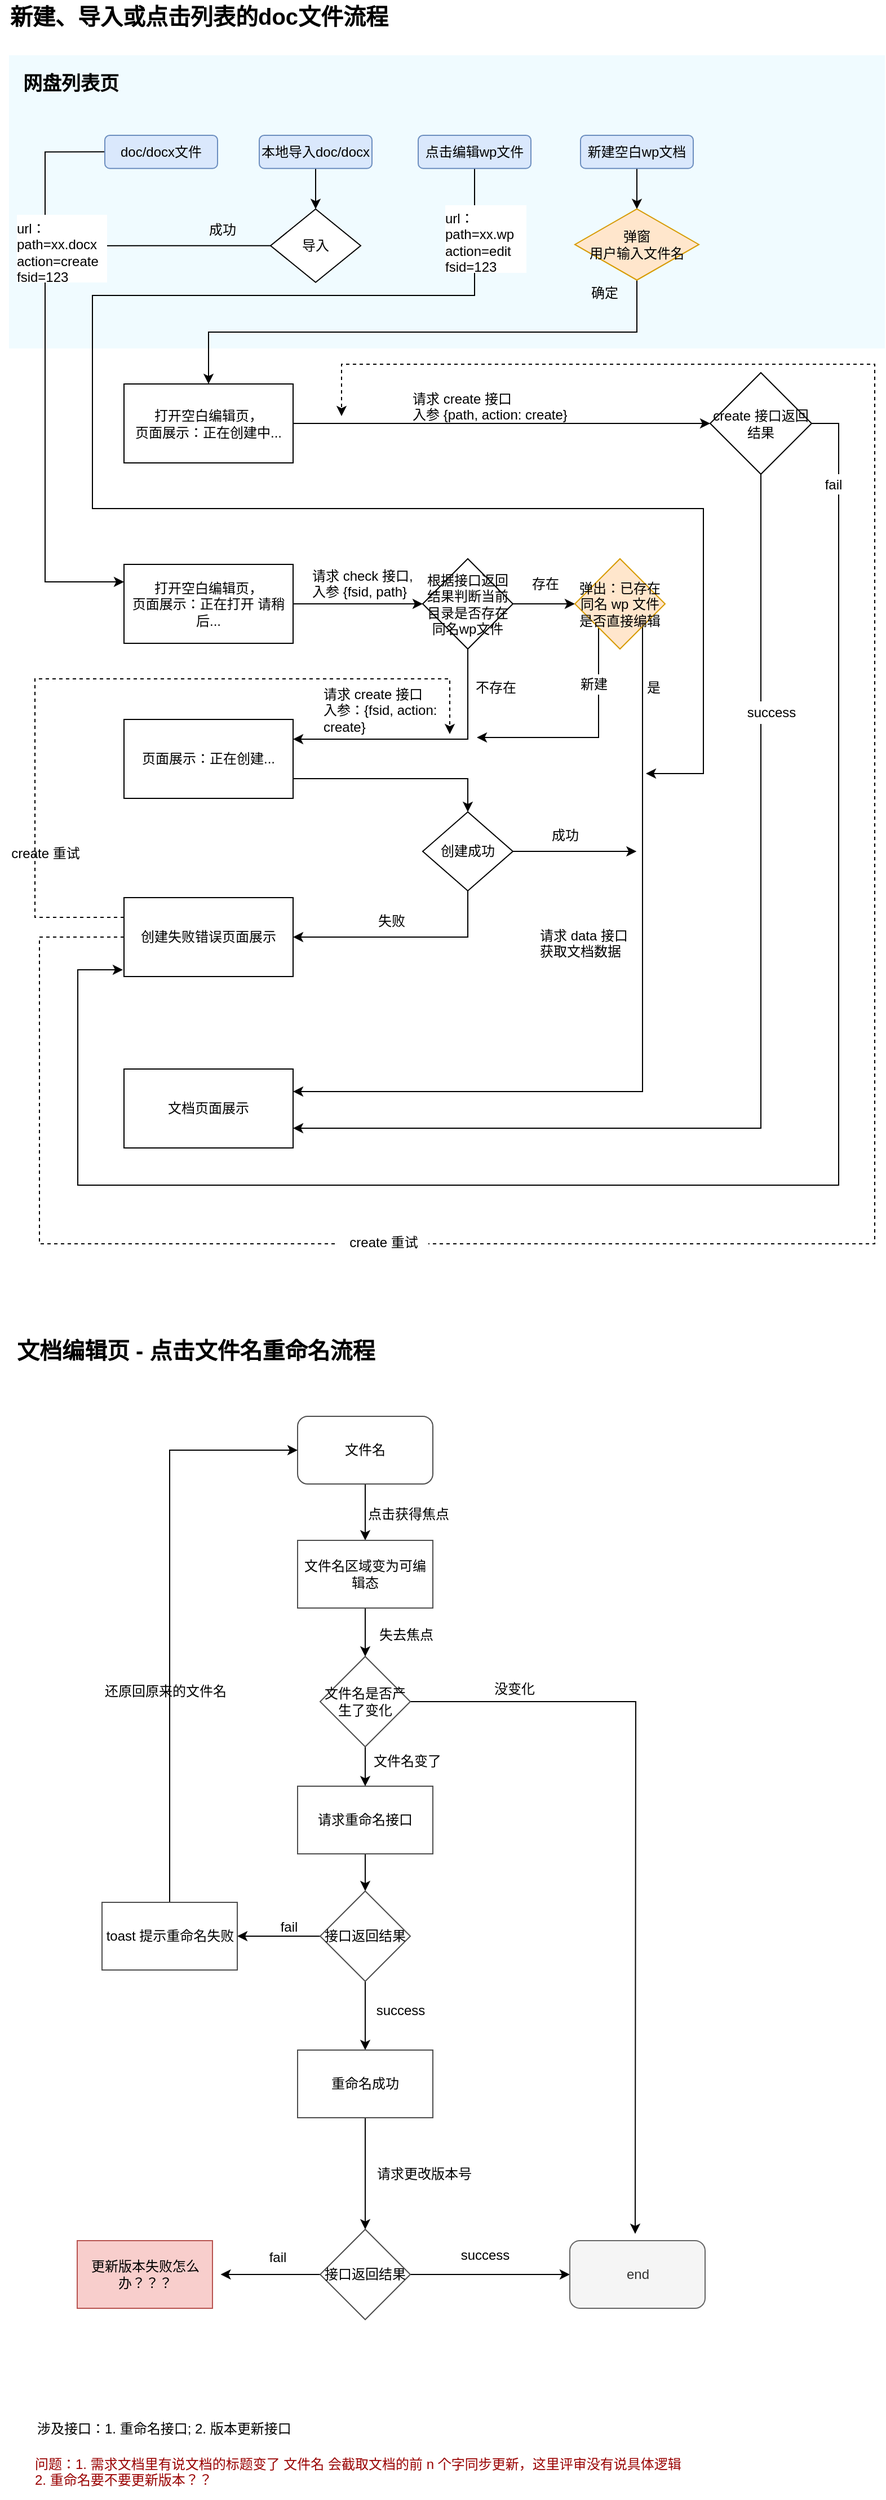 <mxfile version="13.1.12" type="github">
  <diagram id="Zyiit8WRXVwheUQ-SJ99" name="Page-1">
    <mxGraphModel dx="1455" dy="783" grid="0" gridSize="10" guides="1" tooltips="1" connect="1" arrows="1" fold="1" page="1" pageScale="1" pageWidth="827" pageHeight="1169" math="0" shadow="0">
      <root>
        <mxCell id="0" />
        <mxCell id="1" parent="0" />
        <mxCell id="uxCuHHejZAC-gQjQRYmj-120" value="" style="rounded=0;whiteSpace=wrap;html=1;fillColor=#F0FBFF;fontSize=12;dashed=1;strokeColor=none;" parent="1" vertex="1">
          <mxGeometry x="25" y="74" width="777" height="260" as="geometry" />
        </mxCell>
        <mxCell id="uxCuHHejZAC-gQjQRYmj-5" style="edgeStyle=orthogonalEdgeStyle;rounded=0;orthogonalLoop=1;jettySize=auto;html=1;exitX=0.5;exitY=1;exitDx=0;exitDy=0;" parent="1" source="uxCuHHejZAC-gQjQRYmj-1" edge="1">
          <mxGeometry relative="1" as="geometry">
            <mxPoint x="590" y="711" as="targetPoint" />
            <Array as="points">
              <mxPoint x="438" y="287" />
              <mxPoint x="99" y="287" />
              <mxPoint x="99" y="476" />
              <mxPoint x="641" y="476" />
              <mxPoint x="641" y="711" />
            </Array>
          </mxGeometry>
        </mxCell>
        <mxCell id="uxCuHHejZAC-gQjQRYmj-1" value="点击编辑wp文件" style="rounded=1;whiteSpace=wrap;html=1;fillColor=#dae8fc;strokeColor=#6c8ebf;" parent="1" vertex="1">
          <mxGeometry x="388" y="145" width="100" height="29.37" as="geometry" />
        </mxCell>
        <mxCell id="XxC4l4LAaYLKOjhg_-a7-9" style="edgeStyle=orthogonalEdgeStyle;rounded=0;orthogonalLoop=1;jettySize=auto;html=1;entryX=0.5;entryY=0;entryDx=0;entryDy=0;fontSize=20;exitX=0.5;exitY=1;exitDx=0;exitDy=0;" edge="1" parent="1" source="XxC4l4LAaYLKOjhg_-a7-12" target="uxCuHHejZAC-gQjQRYmj-22">
          <mxGeometry relative="1" as="geometry" />
        </mxCell>
        <mxCell id="uxCuHHejZAC-gQjQRYmj-20" value="确定" style="text;html=1;align=center;verticalAlign=middle;resizable=0;points=[];autosize=1;" parent="1" vertex="1">
          <mxGeometry x="533" y="275.37" width="40" height="20" as="geometry" />
        </mxCell>
        <mxCell id="uxCuHHejZAC-gQjQRYmj-26" value="" style="edgeStyle=orthogonalEdgeStyle;rounded=0;orthogonalLoop=1;jettySize=auto;html=1;entryX=0;entryY=0.5;entryDx=0;entryDy=0;" parent="1" source="uxCuHHejZAC-gQjQRYmj-22" target="uxCuHHejZAC-gQjQRYmj-25" edge="1">
          <mxGeometry relative="1" as="geometry">
            <Array as="points" />
          </mxGeometry>
        </mxCell>
        <mxCell id="uxCuHHejZAC-gQjQRYmj-22" value="&lt;span&gt;打开空白编辑页，&lt;br&gt;&lt;/span&gt;页面展示：正在创建中..." style="rounded=0;whiteSpace=wrap;html=1;" parent="1" vertex="1">
          <mxGeometry x="127" y="365.5" width="150" height="70" as="geometry" />
        </mxCell>
        <mxCell id="XxC4l4LAaYLKOjhg_-a7-23" style="edgeStyle=orthogonalEdgeStyle;rounded=0;orthogonalLoop=1;jettySize=auto;html=1;entryX=0.5;entryY=0;entryDx=0;entryDy=0;fontSize=12;exitX=1;exitY=0.75;exitDx=0;exitDy=0;" edge="1" parent="1" source="uxCuHHejZAC-gQjQRYmj-51" target="uxCuHHejZAC-gQjQRYmj-87">
          <mxGeometry relative="1" as="geometry" />
        </mxCell>
        <mxCell id="uxCuHHejZAC-gQjQRYmj-51" value="页面展示：正在创建..." style="rounded=0;whiteSpace=wrap;html=1;" parent="1" vertex="1">
          <mxGeometry x="127" y="663" width="150" height="70" as="geometry" />
        </mxCell>
        <mxCell id="uxCuHHejZAC-gQjQRYmj-36" value="" style="edgeStyle=orthogonalEdgeStyle;rounded=0;orthogonalLoop=1;jettySize=auto;html=1;entryX=1;entryY=0.75;entryDx=0;entryDy=0;exitX=0.5;exitY=1;exitDx=0;exitDy=0;" parent="1" source="uxCuHHejZAC-gQjQRYmj-25" target="uxCuHHejZAC-gQjQRYmj-78" edge="1">
          <mxGeometry relative="1" as="geometry">
            <mxPoint x="562" y="445.5" as="sourcePoint" />
            <mxPoint x="527" y="1065.5" as="targetPoint" />
            <Array as="points">
              <mxPoint x="692" y="1025" />
            </Array>
          </mxGeometry>
        </mxCell>
        <mxCell id="XxC4l4LAaYLKOjhg_-a7-25" style="edgeStyle=orthogonalEdgeStyle;rounded=0;orthogonalLoop=1;jettySize=auto;html=1;fontSize=12;" edge="1" parent="1" source="uxCuHHejZAC-gQjQRYmj-25">
          <mxGeometry relative="1" as="geometry">
            <mxPoint x="126" y="885" as="targetPoint" />
            <Array as="points">
              <mxPoint x="761" y="400" />
              <mxPoint x="761" y="1076" />
              <mxPoint x="86" y="1076" />
              <mxPoint x="86" y="885" />
            </Array>
          </mxGeometry>
        </mxCell>
        <mxCell id="uxCuHHejZAC-gQjQRYmj-25" value="create 接口返回结果" style="rhombus;whiteSpace=wrap;html=1;" parent="1" vertex="1">
          <mxGeometry x="647" y="355.5" width="90" height="90" as="geometry" />
        </mxCell>
        <mxCell id="uxCuHHejZAC-gQjQRYmj-27" style="edgeStyle=orthogonalEdgeStyle;rounded=0;orthogonalLoop=1;jettySize=auto;html=1;exitX=0.5;exitY=1;exitDx=0;exitDy=0;" parent="1" source="uxCuHHejZAC-gQjQRYmj-25" target="uxCuHHejZAC-gQjQRYmj-25" edge="1">
          <mxGeometry relative="1" as="geometry" />
        </mxCell>
        <mxCell id="uxCuHHejZAC-gQjQRYmj-31" value="success" style="text;html=1;align=center;verticalAlign=middle;resizable=0;points=[];autosize=1;fillColor=#ffffff;" parent="1" vertex="1">
          <mxGeometry x="671" y="647" width="60" height="20" as="geometry" />
        </mxCell>
        <mxCell id="uxCuHHejZAC-gQjQRYmj-72" value="" style="edgeStyle=orthogonalEdgeStyle;rounded=0;orthogonalLoop=1;jettySize=auto;html=1;fontSize=12;exitX=0;exitY=0.5;exitDx=0;exitDy=0;" parent="1" source="uxCuHHejZAC-gQjQRYmj-118" target="uxCuHHejZAC-gQjQRYmj-55" edge="1">
          <mxGeometry relative="1" as="geometry">
            <mxPoint x="85" y="452.5" as="sourcePoint" />
            <Array as="points">
              <mxPoint x="57" y="160" />
              <mxPoint x="57" y="541" />
            </Array>
          </mxGeometry>
        </mxCell>
        <mxCell id="XxC4l4LAaYLKOjhg_-a7-21" style="edgeStyle=orthogonalEdgeStyle;rounded=0;orthogonalLoop=1;jettySize=auto;html=1;entryX=0;entryY=0.5;entryDx=0;entryDy=0;fontSize=12;" edge="1" parent="1" source="uxCuHHejZAC-gQjQRYmj-44" target="uxCuHHejZAC-gQjQRYmj-73">
          <mxGeometry relative="1" as="geometry" />
        </mxCell>
        <mxCell id="uxCuHHejZAC-gQjQRYmj-44" value="根据接口返回结果判断当前目录是否存在同名wp文件" style="rhombus;whiteSpace=wrap;html=1;" parent="1" vertex="1">
          <mxGeometry x="392" y="520.5" width="80" height="80" as="geometry" />
        </mxCell>
        <mxCell id="uxCuHHejZAC-gQjQRYmj-49" value="请求 create 接口&#xa;入参 {path, action: create}&#xa;" style="text;strokeColor=none;fillColor=none;spacing=0;spacingTop=0;overflow=hidden;rounded=0;dashed=1;fontSize=12;verticalAlign=top;horizontal=1;whiteSpace=wrap;" parent="1" vertex="1">
          <mxGeometry x="383" y="367" width="161" height="50" as="geometry" />
        </mxCell>
        <mxCell id="uxCuHHejZAC-gQjQRYmj-71" style="edgeStyle=orthogonalEdgeStyle;rounded=0;orthogonalLoop=1;jettySize=auto;html=1;entryX=0;entryY=0.5;entryDx=0;entryDy=0;fontSize=12;" parent="1" source="uxCuHHejZAC-gQjQRYmj-55" target="uxCuHHejZAC-gQjQRYmj-44" edge="1">
          <mxGeometry relative="1" as="geometry" />
        </mxCell>
        <mxCell id="uxCuHHejZAC-gQjQRYmj-55" value="&lt;span&gt;打开空白编辑页，&lt;br&gt;&lt;/span&gt;页面展示：正在打开 请稍后..." style="rounded=0;whiteSpace=wrap;html=1;" parent="1" vertex="1">
          <mxGeometry x="127" y="525.5" width="150" height="70" as="geometry" />
        </mxCell>
        <mxCell id="uxCuHHejZAC-gQjQRYmj-56" value="请求 check 接口, &#xa;入参 {fsid, path}&#xa;" style="text;strokeColor=none;fillColor=none;spacing=0;spacingTop=0;overflow=hidden;rounded=0;dashed=1;fontSize=12;verticalAlign=top;horizontal=1;whiteSpace=wrap;" parent="1" vertex="1">
          <mxGeometry x="294" y="524" width="93" height="50" as="geometry" />
        </mxCell>
        <mxCell id="uxCuHHejZAC-gQjQRYmj-80" value="" style="edgeStyle=orthogonalEdgeStyle;rounded=0;orthogonalLoop=1;jettySize=auto;html=1;fontSize=12;exitX=1;exitY=1;exitDx=0;exitDy=0;" parent="1" source="uxCuHHejZAC-gQjQRYmj-73" target="uxCuHHejZAC-gQjQRYmj-78" edge="1">
          <mxGeometry relative="1" as="geometry">
            <mxPoint x="323" y="993" as="targetPoint" />
            <Array as="points">
              <mxPoint x="587" y="993" />
            </Array>
          </mxGeometry>
        </mxCell>
        <mxCell id="uxCuHHejZAC-gQjQRYmj-83" style="edgeStyle=orthogonalEdgeStyle;rounded=0;orthogonalLoop=1;jettySize=auto;html=1;fontSize=12;entryX=1;entryY=0.25;entryDx=0;entryDy=0;exitX=0.5;exitY=1;exitDx=0;exitDy=0;" parent="1" source="uxCuHHejZAC-gQjQRYmj-44" target="uxCuHHejZAC-gQjQRYmj-51" edge="1">
          <mxGeometry relative="1" as="geometry">
            <mxPoint x="319" y="680" as="targetPoint" />
            <Array as="points">
              <mxPoint x="432" y="681" />
            </Array>
          </mxGeometry>
        </mxCell>
        <mxCell id="XxC4l4LAaYLKOjhg_-a7-33" style="edgeStyle=orthogonalEdgeStyle;rounded=0;orthogonalLoop=1;jettySize=auto;html=1;fontSize=12;exitX=0;exitY=1;exitDx=0;exitDy=0;" edge="1" parent="1" source="uxCuHHejZAC-gQjQRYmj-73">
          <mxGeometry relative="1" as="geometry">
            <mxPoint x="440" y="679" as="targetPoint" />
            <Array as="points">
              <mxPoint x="548" y="679" />
            </Array>
          </mxGeometry>
        </mxCell>
        <mxCell id="uxCuHHejZAC-gQjQRYmj-73" value="&lt;span&gt;弹出：已存在同名 wp 文件是否直接编辑&lt;/span&gt;" style="rhombus;whiteSpace=wrap;html=1;fillColor=#ffe6cc;fontSize=12;strokeColor=#d79b00;" parent="1" vertex="1">
          <mxGeometry x="527" y="520.5" width="80" height="80" as="geometry" />
        </mxCell>
        <mxCell id="uxCuHHejZAC-gQjQRYmj-77" value="存在" style="text;html=1;align=left;verticalAlign=middle;resizable=0;points=[];autosize=1;fontSize=12;" parent="1" vertex="1">
          <mxGeometry x="486.5" y="533" width="40" height="20" as="geometry" />
        </mxCell>
        <mxCell id="uxCuHHejZAC-gQjQRYmj-78" value="文档页面展示" style="rounded=0;whiteSpace=wrap;html=1;fillColor=#ffffff;fontSize=12;" parent="1" vertex="1">
          <mxGeometry x="127" y="973" width="150" height="70" as="geometry" />
        </mxCell>
        <mxCell id="uxCuHHejZAC-gQjQRYmj-79" value="是" style="text;strokeColor=none;fillColor=none;spacing=0;spacingTop=0;overflow=hidden;rounded=0;dashed=1;fontSize=12;verticalAlign=top;horizontal=1;whiteSpace=wrap;" parent="1" vertex="1">
          <mxGeometry x="591" y="623" width="23" height="24" as="geometry" />
        </mxCell>
        <mxCell id="uxCuHHejZAC-gQjQRYmj-85" value="请求 create 接口 &#xa;入参：{fsid, action: create}" style="text;strokeColor=none;fillColor=none;spacing=0;spacingTop=0;overflow=hidden;rounded=0;dashed=1;fontSize=12;verticalAlign=top;horizontal=1;whiteSpace=wrap;" parent="1" vertex="1">
          <mxGeometry x="304" y="629" width="100" height="55" as="geometry" />
        </mxCell>
        <mxCell id="uxCuHHejZAC-gQjQRYmj-109" style="edgeStyle=orthogonalEdgeStyle;rounded=0;orthogonalLoop=1;jettySize=auto;html=1;entryX=1;entryY=0.5;entryDx=0;entryDy=0;fontSize=12;exitX=0.5;exitY=1;exitDx=0;exitDy=0;" parent="1" source="uxCuHHejZAC-gQjQRYmj-87" target="uxCuHHejZAC-gQjQRYmj-93" edge="1">
          <mxGeometry relative="1" as="geometry">
            <mxPoint x="393" y="823" as="sourcePoint" />
            <Array as="points">
              <mxPoint x="432" y="856" />
            </Array>
          </mxGeometry>
        </mxCell>
        <mxCell id="XxC4l4LAaYLKOjhg_-a7-22" style="edgeStyle=orthogonalEdgeStyle;rounded=0;orthogonalLoop=1;jettySize=auto;html=1;fontSize=12;" edge="1" parent="1" source="uxCuHHejZAC-gQjQRYmj-87">
          <mxGeometry relative="1" as="geometry">
            <mxPoint x="581.667" y="780" as="targetPoint" />
          </mxGeometry>
        </mxCell>
        <mxCell id="uxCuHHejZAC-gQjQRYmj-87" value="创建成功" style="rhombus;whiteSpace=wrap;html=1;fillColor=#ffffff;fontSize=12;" parent="1" vertex="1">
          <mxGeometry x="392" y="745" width="80" height="70" as="geometry" />
        </mxCell>
        <mxCell id="uxCuHHejZAC-gQjQRYmj-110" style="edgeStyle=orthogonalEdgeStyle;rounded=0;orthogonalLoop=1;jettySize=auto;html=1;fontSize=12;exitX=0;exitY=0.25;exitDx=0;exitDy=0;dashed=1;" parent="1" source="uxCuHHejZAC-gQjQRYmj-93" edge="1">
          <mxGeometry relative="1" as="geometry">
            <mxPoint x="127.0" y="878" as="sourcePoint" />
            <mxPoint x="416" y="676" as="targetPoint" />
            <Array as="points">
              <mxPoint x="48" y="838" />
              <mxPoint x="48" y="627" />
              <mxPoint x="416" y="627" />
            </Array>
          </mxGeometry>
        </mxCell>
        <mxCell id="XxC4l4LAaYLKOjhg_-a7-27" style="edgeStyle=orthogonalEdgeStyle;rounded=0;orthogonalLoop=1;jettySize=auto;html=1;fontSize=12;dashed=1;" edge="1" parent="1" source="uxCuHHejZAC-gQjQRYmj-93">
          <mxGeometry relative="1" as="geometry">
            <mxPoint x="320" y="394" as="targetPoint" />
            <Array as="points">
              <mxPoint x="52" y="856" />
              <mxPoint x="52" y="1128" />
              <mxPoint x="793" y="1128" />
              <mxPoint x="793" y="348" />
              <mxPoint x="320" y="348" />
            </Array>
          </mxGeometry>
        </mxCell>
        <mxCell id="uxCuHHejZAC-gQjQRYmj-93" value="创建失败错误页面展示" style="rounded=0;whiteSpace=wrap;html=1;fillColor=#ffffff;fontSize=12;" parent="1" vertex="1">
          <mxGeometry x="127" y="821" width="150" height="70" as="geometry" />
        </mxCell>
        <mxCell id="uxCuHHejZAC-gQjQRYmj-95" value="失败" style="text;html=1;align=center;verticalAlign=middle;resizable=0;points=[];autosize=1;fontSize=12;" parent="1" vertex="1">
          <mxGeometry x="347" y="833" width="34" height="18" as="geometry" />
        </mxCell>
        <mxCell id="uxCuHHejZAC-gQjQRYmj-98" value="create 重试" style="text;html=1;align=center;verticalAlign=middle;resizable=0;points=[];autosize=1;fontSize=12;" parent="1" vertex="1">
          <mxGeometry x="17" y="772" width="80" height="20" as="geometry" />
        </mxCell>
        <mxCell id="uxCuHHejZAC-gQjQRYmj-114" value="" style="edgeStyle=orthogonalEdgeStyle;rounded=0;orthogonalLoop=1;jettySize=auto;html=1;fontSize=12;" parent="1" source="uxCuHHejZAC-gQjQRYmj-103" target="uxCuHHejZAC-gQjQRYmj-113" edge="1">
          <mxGeometry relative="1" as="geometry" />
        </mxCell>
        <mxCell id="uxCuHHejZAC-gQjQRYmj-103" value="本地导入doc/docx" style="rounded=1;whiteSpace=wrap;html=1;fillColor=#dae8fc;fontSize=12;strokeColor=#6c8ebf;" parent="1" vertex="1">
          <mxGeometry x="247" y="145" width="100" height="29.37" as="geometry" />
        </mxCell>
        <mxCell id="uxCuHHejZAC-gQjQRYmj-106" value="成功" style="text;html=1;align=center;verticalAlign=middle;resizable=0;points=[];autosize=1;fontSize=12;" parent="1" vertex="1">
          <mxGeometry x="501" y="757" width="34" height="18" as="geometry" />
        </mxCell>
        <mxCell id="XxC4l4LAaYLKOjhg_-a7-8" style="edgeStyle=orthogonalEdgeStyle;rounded=0;orthogonalLoop=1;jettySize=auto;html=1;fontSize=20;" edge="1" parent="1" source="uxCuHHejZAC-gQjQRYmj-113">
          <mxGeometry relative="1" as="geometry">
            <mxPoint x="57" y="243" as="targetPoint" />
          </mxGeometry>
        </mxCell>
        <mxCell id="uxCuHHejZAC-gQjQRYmj-113" value="导入" style="rhombus;whiteSpace=wrap;html=1;fillColor=#ffffff;fontSize=12;" parent="1" vertex="1">
          <mxGeometry x="257" y="210.37" width="80" height="65" as="geometry" />
        </mxCell>
        <mxCell id="uxCuHHejZAC-gQjQRYmj-118" value="doc/docx文件" style="rounded=1;whiteSpace=wrap;html=1;fillColor=#dae8fc;fontSize=12;strokeColor=#6c8ebf;" parent="1" vertex="1">
          <mxGeometry x="110" y="145" width="100" height="29.37" as="geometry" />
        </mxCell>
        <mxCell id="uxCuHHejZAC-gQjQRYmj-119" value="成功" style="text;html=1;align=center;verticalAlign=middle;resizable=0;points=[];autosize=1;fontSize=12;" parent="1" vertex="1">
          <mxGeometry x="194" y="219" width="40" height="20" as="geometry" />
        </mxCell>
        <mxCell id="uxCuHHejZAC-gQjQRYmj-122" value="网盘列表页" style="text;html=1;strokeColor=none;fillColor=none;align=center;verticalAlign=middle;whiteSpace=wrap;rounded=0;dashed=1;fontSize=17;fontStyle=1" parent="1" vertex="1">
          <mxGeometry x="30" y="90" width="100" height="20" as="geometry" />
        </mxCell>
        <mxCell id="XxC4l4LAaYLKOjhg_-a7-1" value="新建、导入或点击列表的doc文件流程" style="text;html=1;align=left;verticalAlign=middle;resizable=0;points=[];autosize=1;fontSize=20;fontStyle=1" vertex="1" parent="1">
          <mxGeometry x="24" y="25" width="346" height="28" as="geometry" />
        </mxCell>
        <mxCell id="XxC4l4LAaYLKOjhg_-a7-3" value="文档编辑页 - 点击文件名重命名流程" style="text;html=1;align=left;verticalAlign=middle;resizable=0;points=[];autosize=1;fontSize=20;fontStyle=1" vertex="1" parent="1">
          <mxGeometry x="30" y="1208" width="328" height="28" as="geometry" />
        </mxCell>
        <mxCell id="XxC4l4LAaYLKOjhg_-a7-10" style="edgeStyle=orthogonalEdgeStyle;rounded=0;orthogonalLoop=1;jettySize=auto;html=1;exitX=0.5;exitY=1;exitDx=0;exitDy=0;entryX=0.5;entryY=0;entryDx=0;entryDy=0;" edge="1" parent="1" source="XxC4l4LAaYLKOjhg_-a7-11" target="XxC4l4LAaYLKOjhg_-a7-12">
          <mxGeometry relative="1" as="geometry">
            <mxPoint x="652" y="242.5" as="targetPoint" />
            <Array as="points" />
          </mxGeometry>
        </mxCell>
        <mxCell id="XxC4l4LAaYLKOjhg_-a7-11" value="新建空白wp文档" style="rounded=1;whiteSpace=wrap;html=1;fillColor=#dae8fc;strokeColor=#6c8ebf;" vertex="1" parent="1">
          <mxGeometry x="532" y="145" width="100" height="29.37" as="geometry" />
        </mxCell>
        <mxCell id="XxC4l4LAaYLKOjhg_-a7-12" value="弹窗&lt;br&gt;用户输入文件名" style="rhombus;whiteSpace=wrap;html=1;fillColor=#ffe6cc;strokeColor=#d79b00;" vertex="1" parent="1">
          <mxGeometry x="527" y="210.37" width="110" height="63" as="geometry" />
        </mxCell>
        <mxCell id="XxC4l4LAaYLKOjhg_-a7-14" value="请求 data 接口 获取文档数据" style="text;strokeColor=none;fillColor=none;spacing=0;spacingTop=0;overflow=hidden;rounded=0;dashed=1;fontSize=12;verticalAlign=top;horizontal=1;whiteSpace=wrap;" vertex="1" parent="1">
          <mxGeometry x="496" y="843" width="87" height="53" as="geometry" />
        </mxCell>
        <mxCell id="XxC4l4LAaYLKOjhg_-a7-15" value="url：&#xa;path=xx.wp&#xa;action=edit&#xa;fsid=123&#xa;&#xa;&#xa;" style="text;strokeColor=none;fillColor=#ffffff;spacing=0;spacingTop=0;overflow=hidden;rounded=0;dashed=1;fontSize=12;verticalAlign=top;horizontal=1;whiteSpace=wrap;" vertex="1" parent="1">
          <mxGeometry x="412" y="207" width="72" height="60" as="geometry" />
        </mxCell>
        <mxCell id="XxC4l4LAaYLKOjhg_-a7-17" value="不存在" style="text;html=1;align=left;verticalAlign=middle;resizable=0;points=[];autosize=1;fontSize=12;horizontal=1;" vertex="1" parent="1">
          <mxGeometry x="437" y="626" width="46" height="18" as="geometry" />
        </mxCell>
        <mxCell id="XxC4l4LAaYLKOjhg_-a7-26" value="fail" style="text;html=1;align=center;verticalAlign=middle;resizable=0;points=[];autosize=1;fillColor=#ffffff;" vertex="1" parent="1">
          <mxGeometry x="743" y="445.5" width="25" height="18" as="geometry" />
        </mxCell>
        <mxCell id="uxCuHHejZAC-gQjQRYmj-53" value="url：&#xa;path=xx.docx&#xa;action=create&#xa;fsid=123&#xa;&#xa;&#xa;" style="text;strokeColor=none;fillColor=#ffffff;spacing=0;spacingTop=0;overflow=hidden;rounded=0;dashed=1;fontSize=12;verticalAlign=top;horizontal=1;whiteSpace=wrap;" parent="1" vertex="1">
          <mxGeometry x="32" y="215.5" width="80" height="60" as="geometry" />
        </mxCell>
        <mxCell id="XxC4l4LAaYLKOjhg_-a7-32" value="create 重试" style="text;html=1;align=center;verticalAlign=middle;resizable=0;points=[];autosize=1;fontSize=12;fillColor=#ffffff;" vertex="1" parent="1">
          <mxGeometry x="317" y="1117" width="80" height="20" as="geometry" />
        </mxCell>
        <mxCell id="XxC4l4LAaYLKOjhg_-a7-34" value="新建" style="text;html=1;align=left;verticalAlign=middle;resizable=0;points=[];autosize=1;fontSize=12;horizontal=1;fillColor=#ffffff;" vertex="1" parent="1">
          <mxGeometry x="530" y="623" width="34" height="18" as="geometry" />
        </mxCell>
        <mxCell id="XxC4l4LAaYLKOjhg_-a7-44" style="edgeStyle=orthogonalEdgeStyle;rounded=0;orthogonalLoop=1;jettySize=auto;html=1;entryX=0.5;entryY=0;entryDx=0;entryDy=0;fontSize=12;" edge="1" parent="1" source="XxC4l4LAaYLKOjhg_-a7-36" target="XxC4l4LAaYLKOjhg_-a7-43">
          <mxGeometry relative="1" as="geometry" />
        </mxCell>
        <mxCell id="XxC4l4LAaYLKOjhg_-a7-36" value="请求重命名接口" style="rounded=0;whiteSpace=wrap;html=1;strokeColor=#4D4D4D;fillColor=#ffffff;fontSize=12;align=center;" vertex="1" parent="1">
          <mxGeometry x="281" y="1609" width="120" height="60" as="geometry" />
        </mxCell>
        <mxCell id="XxC4l4LAaYLKOjhg_-a7-41" style="edgeStyle=orthogonalEdgeStyle;rounded=0;orthogonalLoop=1;jettySize=auto;html=1;entryX=0.5;entryY=0;entryDx=0;entryDy=0;fontSize=12;" edge="1" parent="1" source="XxC4l4LAaYLKOjhg_-a7-37" target="XxC4l4LAaYLKOjhg_-a7-36">
          <mxGeometry relative="1" as="geometry" />
        </mxCell>
        <mxCell id="XxC4l4LAaYLKOjhg_-a7-64" style="edgeStyle=orthogonalEdgeStyle;rounded=0;orthogonalLoop=1;jettySize=auto;html=1;fontSize=12;" edge="1" parent="1" source="XxC4l4LAaYLKOjhg_-a7-37">
          <mxGeometry relative="1" as="geometry">
            <mxPoint x="580.5" y="2006" as="targetPoint" />
          </mxGeometry>
        </mxCell>
        <mxCell id="XxC4l4LAaYLKOjhg_-a7-37" value="文件名是否产生了变化" style="rhombus;whiteSpace=wrap;html=1;strokeColor=#4D4D4D;fillColor=#ffffff;fontSize=12;align=center;" vertex="1" parent="1">
          <mxGeometry x="301" y="1494" width="80" height="80" as="geometry" />
        </mxCell>
        <mxCell id="XxC4l4LAaYLKOjhg_-a7-59" style="edgeStyle=orthogonalEdgeStyle;rounded=0;orthogonalLoop=1;jettySize=auto;html=1;entryX=0.5;entryY=0;entryDx=0;entryDy=0;fontSize=12;" edge="1" parent="1" source="XxC4l4LAaYLKOjhg_-a7-38" target="XxC4l4LAaYLKOjhg_-a7-58">
          <mxGeometry relative="1" as="geometry" />
        </mxCell>
        <mxCell id="XxC4l4LAaYLKOjhg_-a7-38" value="文件名" style="rounded=1;whiteSpace=wrap;html=1;strokeColor=#4D4D4D;fillColor=#ffffff;fontSize=12;align=center;" vertex="1" parent="1">
          <mxGeometry x="281" y="1281" width="120" height="60" as="geometry" />
        </mxCell>
        <mxCell id="XxC4l4LAaYLKOjhg_-a7-39" value="失去焦点" style="text;html=1;align=center;verticalAlign=middle;resizable=0;points=[];autosize=1;fontSize=12;" vertex="1" parent="1">
          <mxGeometry x="347.5" y="1466" width="58" height="18" as="geometry" />
        </mxCell>
        <mxCell id="XxC4l4LAaYLKOjhg_-a7-42" value="文件名变了" style="text;html=1;align=center;verticalAlign=middle;resizable=0;points=[];autosize=1;fontSize=12;" vertex="1" parent="1">
          <mxGeometry x="343" y="1578" width="70" height="18" as="geometry" />
        </mxCell>
        <mxCell id="XxC4l4LAaYLKOjhg_-a7-47" style="edgeStyle=orthogonalEdgeStyle;rounded=0;orthogonalLoop=1;jettySize=auto;html=1;exitX=0.5;exitY=1;exitDx=0;exitDy=0;entryX=0.5;entryY=0;entryDx=0;entryDy=0;fontSize=12;" edge="1" parent="1" source="XxC4l4LAaYLKOjhg_-a7-43" target="XxC4l4LAaYLKOjhg_-a7-46">
          <mxGeometry relative="1" as="geometry" />
        </mxCell>
        <mxCell id="XxC4l4LAaYLKOjhg_-a7-68" style="edgeStyle=orthogonalEdgeStyle;rounded=0;orthogonalLoop=1;jettySize=auto;html=1;entryX=1;entryY=0.5;entryDx=0;entryDy=0;fontSize=12;" edge="1" parent="1" source="XxC4l4LAaYLKOjhg_-a7-43" target="XxC4l4LAaYLKOjhg_-a7-66">
          <mxGeometry relative="1" as="geometry" />
        </mxCell>
        <mxCell id="XxC4l4LAaYLKOjhg_-a7-43" value="接口返回结果" style="rhombus;whiteSpace=wrap;html=1;strokeColor=#4D4D4D;fillColor=#ffffff;fontSize=12;align=center;" vertex="1" parent="1">
          <mxGeometry x="301" y="1702" width="80" height="80" as="geometry" />
        </mxCell>
        <mxCell id="XxC4l4LAaYLKOjhg_-a7-51" style="edgeStyle=orthogonalEdgeStyle;rounded=0;orthogonalLoop=1;jettySize=auto;html=1;entryX=0.5;entryY=0;entryDx=0;entryDy=0;fontSize=12;" edge="1" parent="1" source="XxC4l4LAaYLKOjhg_-a7-46" target="XxC4l4LAaYLKOjhg_-a7-50">
          <mxGeometry relative="1" as="geometry" />
        </mxCell>
        <mxCell id="XxC4l4LAaYLKOjhg_-a7-46" value="重命名成功" style="rounded=0;whiteSpace=wrap;html=1;strokeColor=#4D4D4D;fillColor=#ffffff;fontSize=12;align=center;" vertex="1" parent="1">
          <mxGeometry x="281" y="1843" width="120" height="60" as="geometry" />
        </mxCell>
        <mxCell id="XxC4l4LAaYLKOjhg_-a7-48" value="success" style="text;html=1;align=center;verticalAlign=middle;resizable=0;points=[];autosize=1;fontSize=12;" vertex="1" parent="1">
          <mxGeometry x="345.5" y="1799" width="53" height="18" as="geometry" />
        </mxCell>
        <mxCell id="XxC4l4LAaYLKOjhg_-a7-54" style="edgeStyle=orthogonalEdgeStyle;rounded=0;orthogonalLoop=1;jettySize=auto;html=1;exitX=1;exitY=0.5;exitDx=0;exitDy=0;entryX=0;entryY=0.5;entryDx=0;entryDy=0;fontSize=12;" edge="1" parent="1" source="XxC4l4LAaYLKOjhg_-a7-50" target="XxC4l4LAaYLKOjhg_-a7-56">
          <mxGeometry relative="1" as="geometry">
            <mxPoint x="631.5" y="1904" as="targetPoint" />
          </mxGeometry>
        </mxCell>
        <mxCell id="XxC4l4LAaYLKOjhg_-a7-72" style="edgeStyle=orthogonalEdgeStyle;rounded=0;orthogonalLoop=1;jettySize=auto;html=1;fontSize=12;" edge="1" parent="1" source="XxC4l4LAaYLKOjhg_-a7-50">
          <mxGeometry relative="1" as="geometry">
            <mxPoint x="212.731" y="2042" as="targetPoint" />
          </mxGeometry>
        </mxCell>
        <mxCell id="XxC4l4LAaYLKOjhg_-a7-50" value="接口返回结果" style="rhombus;whiteSpace=wrap;html=1;strokeColor=#4D4D4D;fillColor=#ffffff;fontSize=12;align=center;" vertex="1" parent="1">
          <mxGeometry x="301" y="2002" width="80" height="80" as="geometry" />
        </mxCell>
        <mxCell id="XxC4l4LAaYLKOjhg_-a7-52" value="请求更改版本号" style="text;html=1;align=center;verticalAlign=middle;resizable=0;points=[];autosize=1;fontSize=12;" vertex="1" parent="1">
          <mxGeometry x="345.5" y="1944" width="94" height="18" as="geometry" />
        </mxCell>
        <mxCell id="XxC4l4LAaYLKOjhg_-a7-55" value="success" style="text;html=1;align=center;verticalAlign=middle;resizable=0;points=[];autosize=1;fontSize=12;" vertex="1" parent="1">
          <mxGeometry x="420.5" y="2016" width="53" height="18" as="geometry" />
        </mxCell>
        <mxCell id="XxC4l4LAaYLKOjhg_-a7-56" value="end" style="rounded=1;whiteSpace=wrap;html=1;strokeColor=#666666;fillColor=#f5f5f5;fontSize=12;align=center;fontColor=#333333;" vertex="1" parent="1">
          <mxGeometry x="522.5" y="2012" width="120" height="60" as="geometry" />
        </mxCell>
        <mxCell id="XxC4l4LAaYLKOjhg_-a7-61" style="edgeStyle=orthogonalEdgeStyle;rounded=0;orthogonalLoop=1;jettySize=auto;html=1;fontSize=12;" edge="1" parent="1" source="XxC4l4LAaYLKOjhg_-a7-58" target="XxC4l4LAaYLKOjhg_-a7-37">
          <mxGeometry relative="1" as="geometry" />
        </mxCell>
        <mxCell id="XxC4l4LAaYLKOjhg_-a7-58" value="文件名区域变为可编辑态" style="rounded=0;whiteSpace=wrap;html=1;strokeColor=#4D4D4D;fillColor=#ffffff;fontSize=12;align=center;" vertex="1" parent="1">
          <mxGeometry x="281" y="1391" width="120" height="60" as="geometry" />
        </mxCell>
        <mxCell id="XxC4l4LAaYLKOjhg_-a7-60" value="点击获得焦点" style="text;html=1;align=center;verticalAlign=middle;resizable=0;points=[];autosize=1;fontSize=12;" vertex="1" parent="1">
          <mxGeometry x="338" y="1359" width="82" height="18" as="geometry" />
        </mxCell>
        <mxCell id="XxC4l4LAaYLKOjhg_-a7-65" value="没变化" style="text;html=1;align=center;verticalAlign=middle;resizable=0;points=[];autosize=1;fontSize=12;" vertex="1" parent="1">
          <mxGeometry x="449.5" y="1514" width="46" height="18" as="geometry" />
        </mxCell>
        <mxCell id="XxC4l4LAaYLKOjhg_-a7-67" style="edgeStyle=orthogonalEdgeStyle;rounded=0;orthogonalLoop=1;jettySize=auto;html=1;entryX=0;entryY=0.5;entryDx=0;entryDy=0;fontSize=12;exitX=0.5;exitY=0;exitDx=0;exitDy=0;" edge="1" parent="1" source="XxC4l4LAaYLKOjhg_-a7-66" target="XxC4l4LAaYLKOjhg_-a7-38">
          <mxGeometry relative="1" as="geometry">
            <Array as="points">
              <mxPoint x="167.5" y="1311" />
            </Array>
          </mxGeometry>
        </mxCell>
        <mxCell id="XxC4l4LAaYLKOjhg_-a7-66" value="toast 提示重命名失败" style="rounded=0;whiteSpace=wrap;html=1;strokeColor=#4D4D4D;fillColor=#ffffff;fontSize=12;align=center;" vertex="1" parent="1">
          <mxGeometry x="107.5" y="1712" width="120" height="60" as="geometry" />
        </mxCell>
        <mxCell id="XxC4l4LAaYLKOjhg_-a7-69" value="fail" style="text;html=1;align=center;verticalAlign=middle;resizable=0;points=[];autosize=1;fontSize=12;" vertex="1" parent="1">
          <mxGeometry x="260.5" y="1725" width="25" height="18" as="geometry" />
        </mxCell>
        <mxCell id="XxC4l4LAaYLKOjhg_-a7-70" value="&lt;h1&gt;&lt;span style=&quot;font-size: 12px ; font-weight: normal&quot;&gt;还原回原来的文件名&lt;/span&gt;&lt;br&gt;&lt;/h1&gt;" style="text;html=1;strokeColor=none;fillColor=none;spacing=5;spacingTop=-20;whiteSpace=wrap;overflow=hidden;rounded=0;fontSize=12;align=center;" vertex="1" parent="1">
          <mxGeometry x="94.5" y="1501" width="138" height="40" as="geometry" />
        </mxCell>
        <mxCell id="XxC4l4LAaYLKOjhg_-a7-71" value="涉及接口：1. 重命名接口; 2. 版本更新接口" style="text;html=1;align=left;verticalAlign=middle;resizable=0;points=[];autosize=1;fontSize=12;" vertex="1" parent="1">
          <mxGeometry x="48" y="2170" width="235" height="18" as="geometry" />
        </mxCell>
        <mxCell id="XxC4l4LAaYLKOjhg_-a7-73" value="fail" style="text;html=1;align=center;verticalAlign=middle;resizable=0;points=[];autosize=1;fontSize=12;" vertex="1" parent="1">
          <mxGeometry x="250.5" y="2018" width="25" height="18" as="geometry" />
        </mxCell>
        <mxCell id="XxC4l4LAaYLKOjhg_-a7-75" value="更新版本失败怎么办？？？" style="rounded=0;whiteSpace=wrap;html=1;strokeColor=#b85450;fillColor=#f8cecc;fontSize=12;align=center;" vertex="1" parent="1">
          <mxGeometry x="85.5" y="2012" width="120" height="60" as="geometry" />
        </mxCell>
        <mxCell id="XxC4l4LAaYLKOjhg_-a7-78" value="问题：1. 需求文档里有说文档的标题变了 文件名 会截取文档的前 n 个字同步更新，这里评审没有说具体逻辑&#xa;2. 重命名要不要更新版本？？" style="text;strokeColor=none;fillColor=none;spacing=0;spacingTop=0;overflow=hidden;rounded=0;fontSize=12;align=left;labelPosition=center;verticalLabelPosition=middle;verticalAlign=middle;labelBackgroundColor=none;fontColor=#990000;" vertex="1" parent="1">
          <mxGeometry x="48" y="2192" width="695" height="49" as="geometry" />
        </mxCell>
      </root>
    </mxGraphModel>
  </diagram>
</mxfile>
